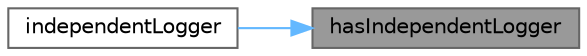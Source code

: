digraph "hasIndependentLogger"
{
 // INTERACTIVE_SVG=YES
 // LATEX_PDF_SIZE
  bgcolor="transparent";
  edge [fontname=Helvetica,fontsize=10,labelfontname=Helvetica,labelfontsize=10];
  node [fontname=Helvetica,fontsize=10,shape=box,height=0.2,width=0.4];
  rankdir="RL";
  Node1 [label="hasIndependentLogger",height=0.2,width=0.4,color="gray40", fillcolor="grey60", style="filled", fontcolor="black",tooltip=" "];
  Node1 -> Node2 [dir="back",color="steelblue1",style="solid"];
  Node2 [label="independentLogger",height=0.2,width=0.4,color="grey40", fillcolor="white", style="filled",URL="$classore_1_1data_1_1_log.html#adc1f86e94cb6f93391b4c685cee2337e",tooltip=" "];
}
